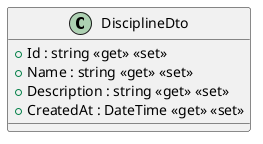 @startuml
class DisciplineDto {
    + Id : string <<get>> <<set>>
    + Name : string <<get>> <<set>>
    + Description : string <<get>> <<set>>
    + CreatedAt : DateTime <<get>> <<set>>
}
@enduml
